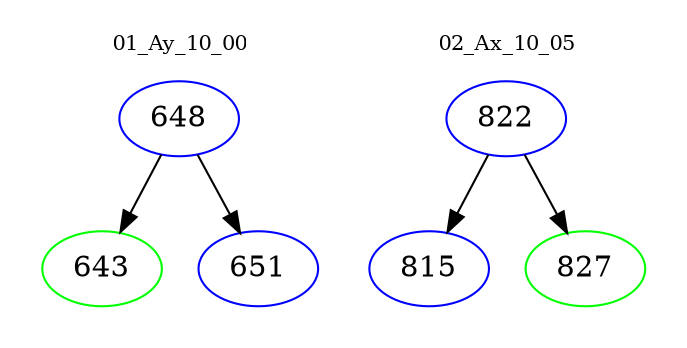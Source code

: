 digraph{
subgraph cluster_0 {
color = white
label = "01_Ay_10_00";
fontsize=10;
T0_648 [label="648", color="blue"]
T0_648 -> T0_643 [color="black"]
T0_643 [label="643", color="green"]
T0_648 -> T0_651 [color="black"]
T0_651 [label="651", color="blue"]
}
subgraph cluster_1 {
color = white
label = "02_Ax_10_05";
fontsize=10;
T1_822 [label="822", color="blue"]
T1_822 -> T1_815 [color="black"]
T1_815 [label="815", color="blue"]
T1_822 -> T1_827 [color="black"]
T1_827 [label="827", color="green"]
}
}
